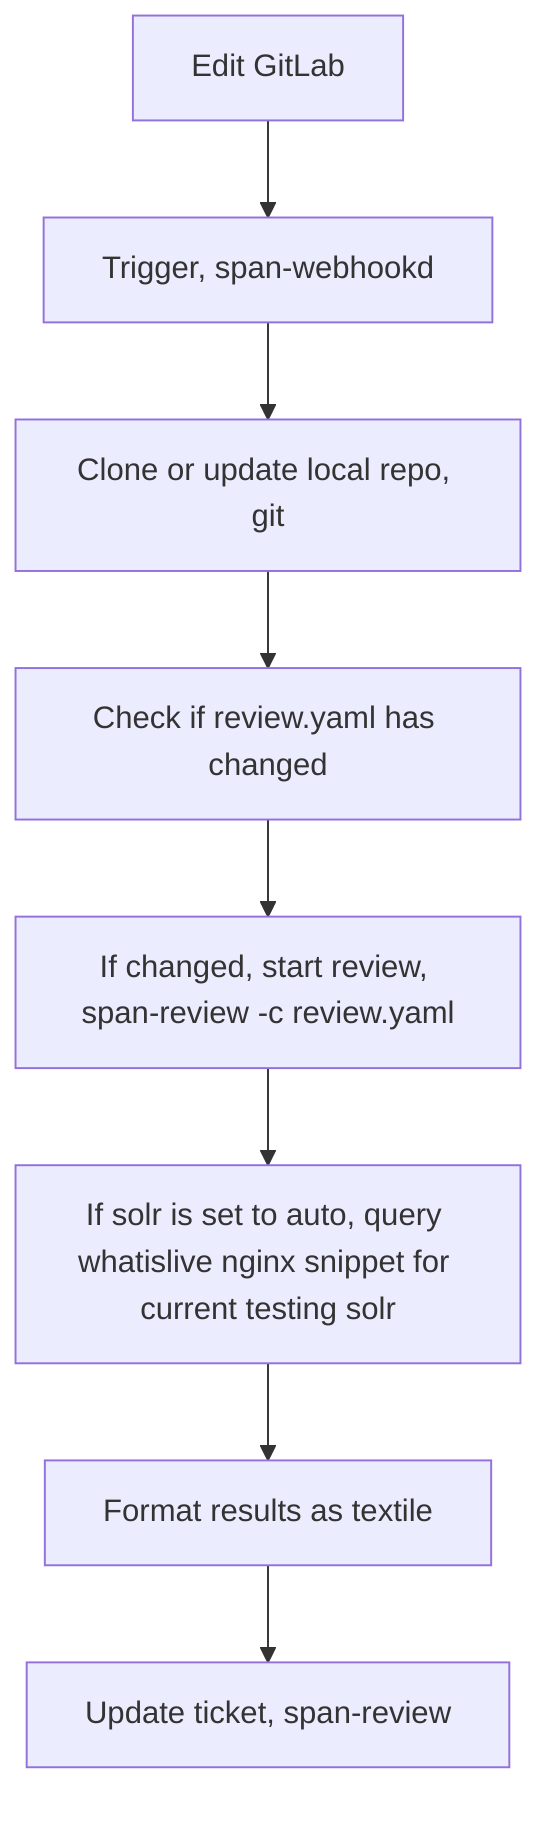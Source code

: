 graph TD

A[Edit GitLab] --> B[Trigger, span-webhookd]
B --> C[Clone or update local repo, git]
C --> D[Check if review.yaml has changed]
D --> E[If changed, start review, span-review -c review.yaml]
E --> F[If solr is set to auto, query whatislive nginx snippet for current testing solr]
F --> G[Format results as textile]
G --> H[Update ticket, span-review]